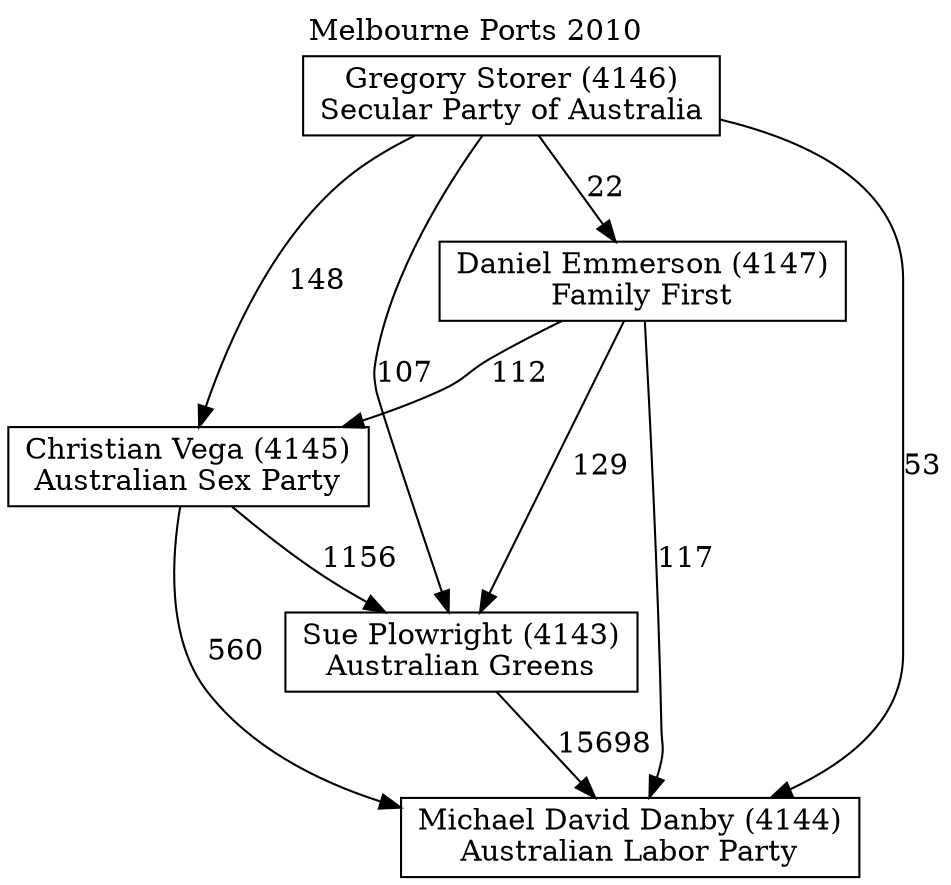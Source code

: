 // House preference flow
digraph "Michael David Danby (4144)_Melbourne Ports_2010" {
	graph [label="Melbourne Ports 2010" labelloc=t mclimit=10]
	node [shape=box]
	"Christian Vega (4145)" [label="Christian Vega (4145)
Australian Sex Party"]
	"Daniel Emmerson (4147)" [label="Daniel Emmerson (4147)
Family First"]
	"Gregory Storer (4146)" [label="Gregory Storer (4146)
Secular Party of Australia"]
	"Michael David Danby (4144)" [label="Michael David Danby (4144)
Australian Labor Party"]
	"Sue Plowright (4143)" [label="Sue Plowright (4143)
Australian Greens"]
	"Christian Vega (4145)" -> "Michael David Danby (4144)" [label=560]
	"Christian Vega (4145)" -> "Sue Plowright (4143)" [label=1156]
	"Daniel Emmerson (4147)" -> "Christian Vega (4145)" [label=112]
	"Daniel Emmerson (4147)" -> "Michael David Danby (4144)" [label=117]
	"Daniel Emmerson (4147)" -> "Sue Plowright (4143)" [label=129]
	"Gregory Storer (4146)" -> "Christian Vega (4145)" [label=148]
	"Gregory Storer (4146)" -> "Daniel Emmerson (4147)" [label=22]
	"Gregory Storer (4146)" -> "Michael David Danby (4144)" [label=53]
	"Gregory Storer (4146)" -> "Sue Plowright (4143)" [label=107]
	"Sue Plowright (4143)" -> "Michael David Danby (4144)" [label=15698]
}
